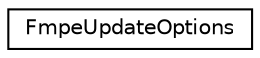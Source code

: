 digraph "Graphical Class Hierarchy"
{
  edge [fontname="Helvetica",fontsize="10",labelfontname="Helvetica",labelfontsize="10"];
  node [fontname="Helvetica",fontsize="10",shape=record];
  rankdir="LR";
  Node0 [label="FmpeUpdateOptions",height=0.2,width=0.4,color="black", fillcolor="white", style="filled",URL="$structkaldi_1_1FmpeUpdateOptions.html"];
}
